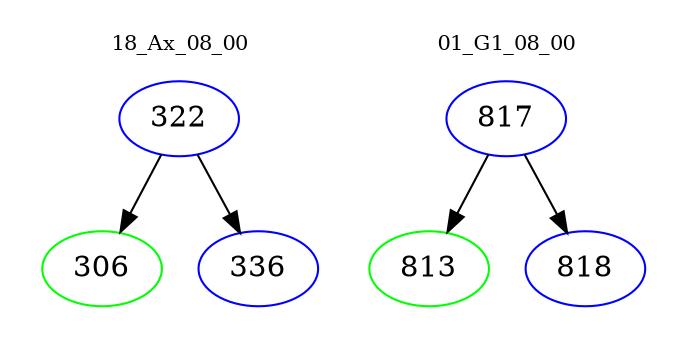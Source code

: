 digraph{
subgraph cluster_0 {
color = white
label = "18_Ax_08_00";
fontsize=10;
T0_322 [label="322", color="blue"]
T0_322 -> T0_306 [color="black"]
T0_306 [label="306", color="green"]
T0_322 -> T0_336 [color="black"]
T0_336 [label="336", color="blue"]
}
subgraph cluster_1 {
color = white
label = "01_G1_08_00";
fontsize=10;
T1_817 [label="817", color="blue"]
T1_817 -> T1_813 [color="black"]
T1_813 [label="813", color="green"]
T1_817 -> T1_818 [color="black"]
T1_818 [label="818", color="blue"]
}
}
